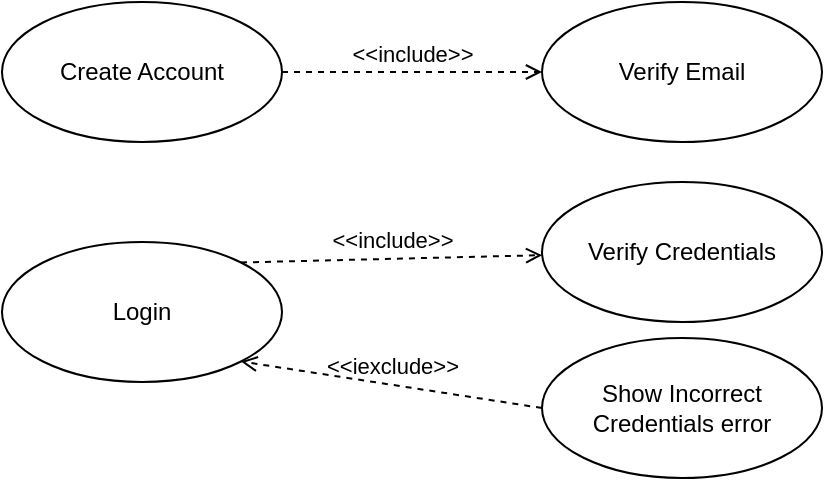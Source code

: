 <mxfile version="24.7.17">
  <diagram name="Page-1" id="qvbRqyxLXS71lStrl_ny">
    <mxGraphModel dx="794" dy="412" grid="1" gridSize="10" guides="1" tooltips="1" connect="1" arrows="1" fold="1" page="1" pageScale="1" pageWidth="850" pageHeight="1100" math="0" shadow="0">
      <root>
        <mxCell id="0" />
        <mxCell id="1" parent="0" />
        <mxCell id="tm2dpPFC_46-o9TjfhTG-2" value="Create Account" style="ellipse;whiteSpace=wrap;html=1;" vertex="1" parent="1">
          <mxGeometry x="200" y="360" width="140" height="70" as="geometry" />
        </mxCell>
        <mxCell id="tm2dpPFC_46-o9TjfhTG-4" value="&amp;lt;&amp;lt;include&amp;gt;&amp;gt;" style="html=1;verticalAlign=bottom;labelBackgroundColor=none;endArrow=open;endFill=0;dashed=1;rounded=0;exitX=1;exitY=0.5;exitDx=0;exitDy=0;entryX=0;entryY=0.5;entryDx=0;entryDy=0;" edge="1" parent="1" source="tm2dpPFC_46-o9TjfhTG-2" target="tm2dpPFC_46-o9TjfhTG-5">
          <mxGeometry width="160" relative="1" as="geometry">
            <mxPoint x="380" y="390" as="sourcePoint" />
            <mxPoint x="540" y="395" as="targetPoint" />
          </mxGeometry>
        </mxCell>
        <mxCell id="tm2dpPFC_46-o9TjfhTG-5" value="Verify Email" style="ellipse;whiteSpace=wrap;html=1;" vertex="1" parent="1">
          <mxGeometry x="470" y="360" width="140" height="70" as="geometry" />
        </mxCell>
        <mxCell id="tm2dpPFC_46-o9TjfhTG-6" value="Login" style="ellipse;whiteSpace=wrap;html=1;" vertex="1" parent="1">
          <mxGeometry x="200" y="480" width="140" height="70" as="geometry" />
        </mxCell>
        <mxCell id="tm2dpPFC_46-o9TjfhTG-7" value="Verify Credentials" style="ellipse;whiteSpace=wrap;html=1;" vertex="1" parent="1">
          <mxGeometry x="470" y="450" width="140" height="70" as="geometry" />
        </mxCell>
        <mxCell id="tm2dpPFC_46-o9TjfhTG-8" value="Show Incorrect Credentials error" style="ellipse;whiteSpace=wrap;html=1;" vertex="1" parent="1">
          <mxGeometry x="470" y="528" width="140" height="70" as="geometry" />
        </mxCell>
        <mxCell id="tm2dpPFC_46-o9TjfhTG-9" value="&amp;lt;&amp;lt;include&amp;gt;&amp;gt;" style="html=1;verticalAlign=bottom;labelBackgroundColor=none;endArrow=open;endFill=0;dashed=1;rounded=0;exitX=1;exitY=0;exitDx=0;exitDy=0;" edge="1" parent="1" source="tm2dpPFC_46-o9TjfhTG-6" target="tm2dpPFC_46-o9TjfhTG-7">
          <mxGeometry width="160" relative="1" as="geometry">
            <mxPoint x="330" y="450" as="sourcePoint" />
            <mxPoint x="490" y="450" as="targetPoint" />
          </mxGeometry>
        </mxCell>
        <mxCell id="tm2dpPFC_46-o9TjfhTG-10" value="&amp;lt;&amp;lt;iexclude&amp;gt;&amp;gt;" style="html=1;verticalAlign=bottom;labelBackgroundColor=none;endArrow=open;endFill=0;dashed=1;rounded=0;exitX=0;exitY=0.5;exitDx=0;exitDy=0;entryX=1;entryY=1;entryDx=0;entryDy=0;" edge="1" parent="1" source="tm2dpPFC_46-o9TjfhTG-8" target="tm2dpPFC_46-o9TjfhTG-6">
          <mxGeometry width="160" relative="1" as="geometry">
            <mxPoint x="260" y="610" as="sourcePoint" />
            <mxPoint x="420" y="610" as="targetPoint" />
          </mxGeometry>
        </mxCell>
      </root>
    </mxGraphModel>
  </diagram>
</mxfile>
